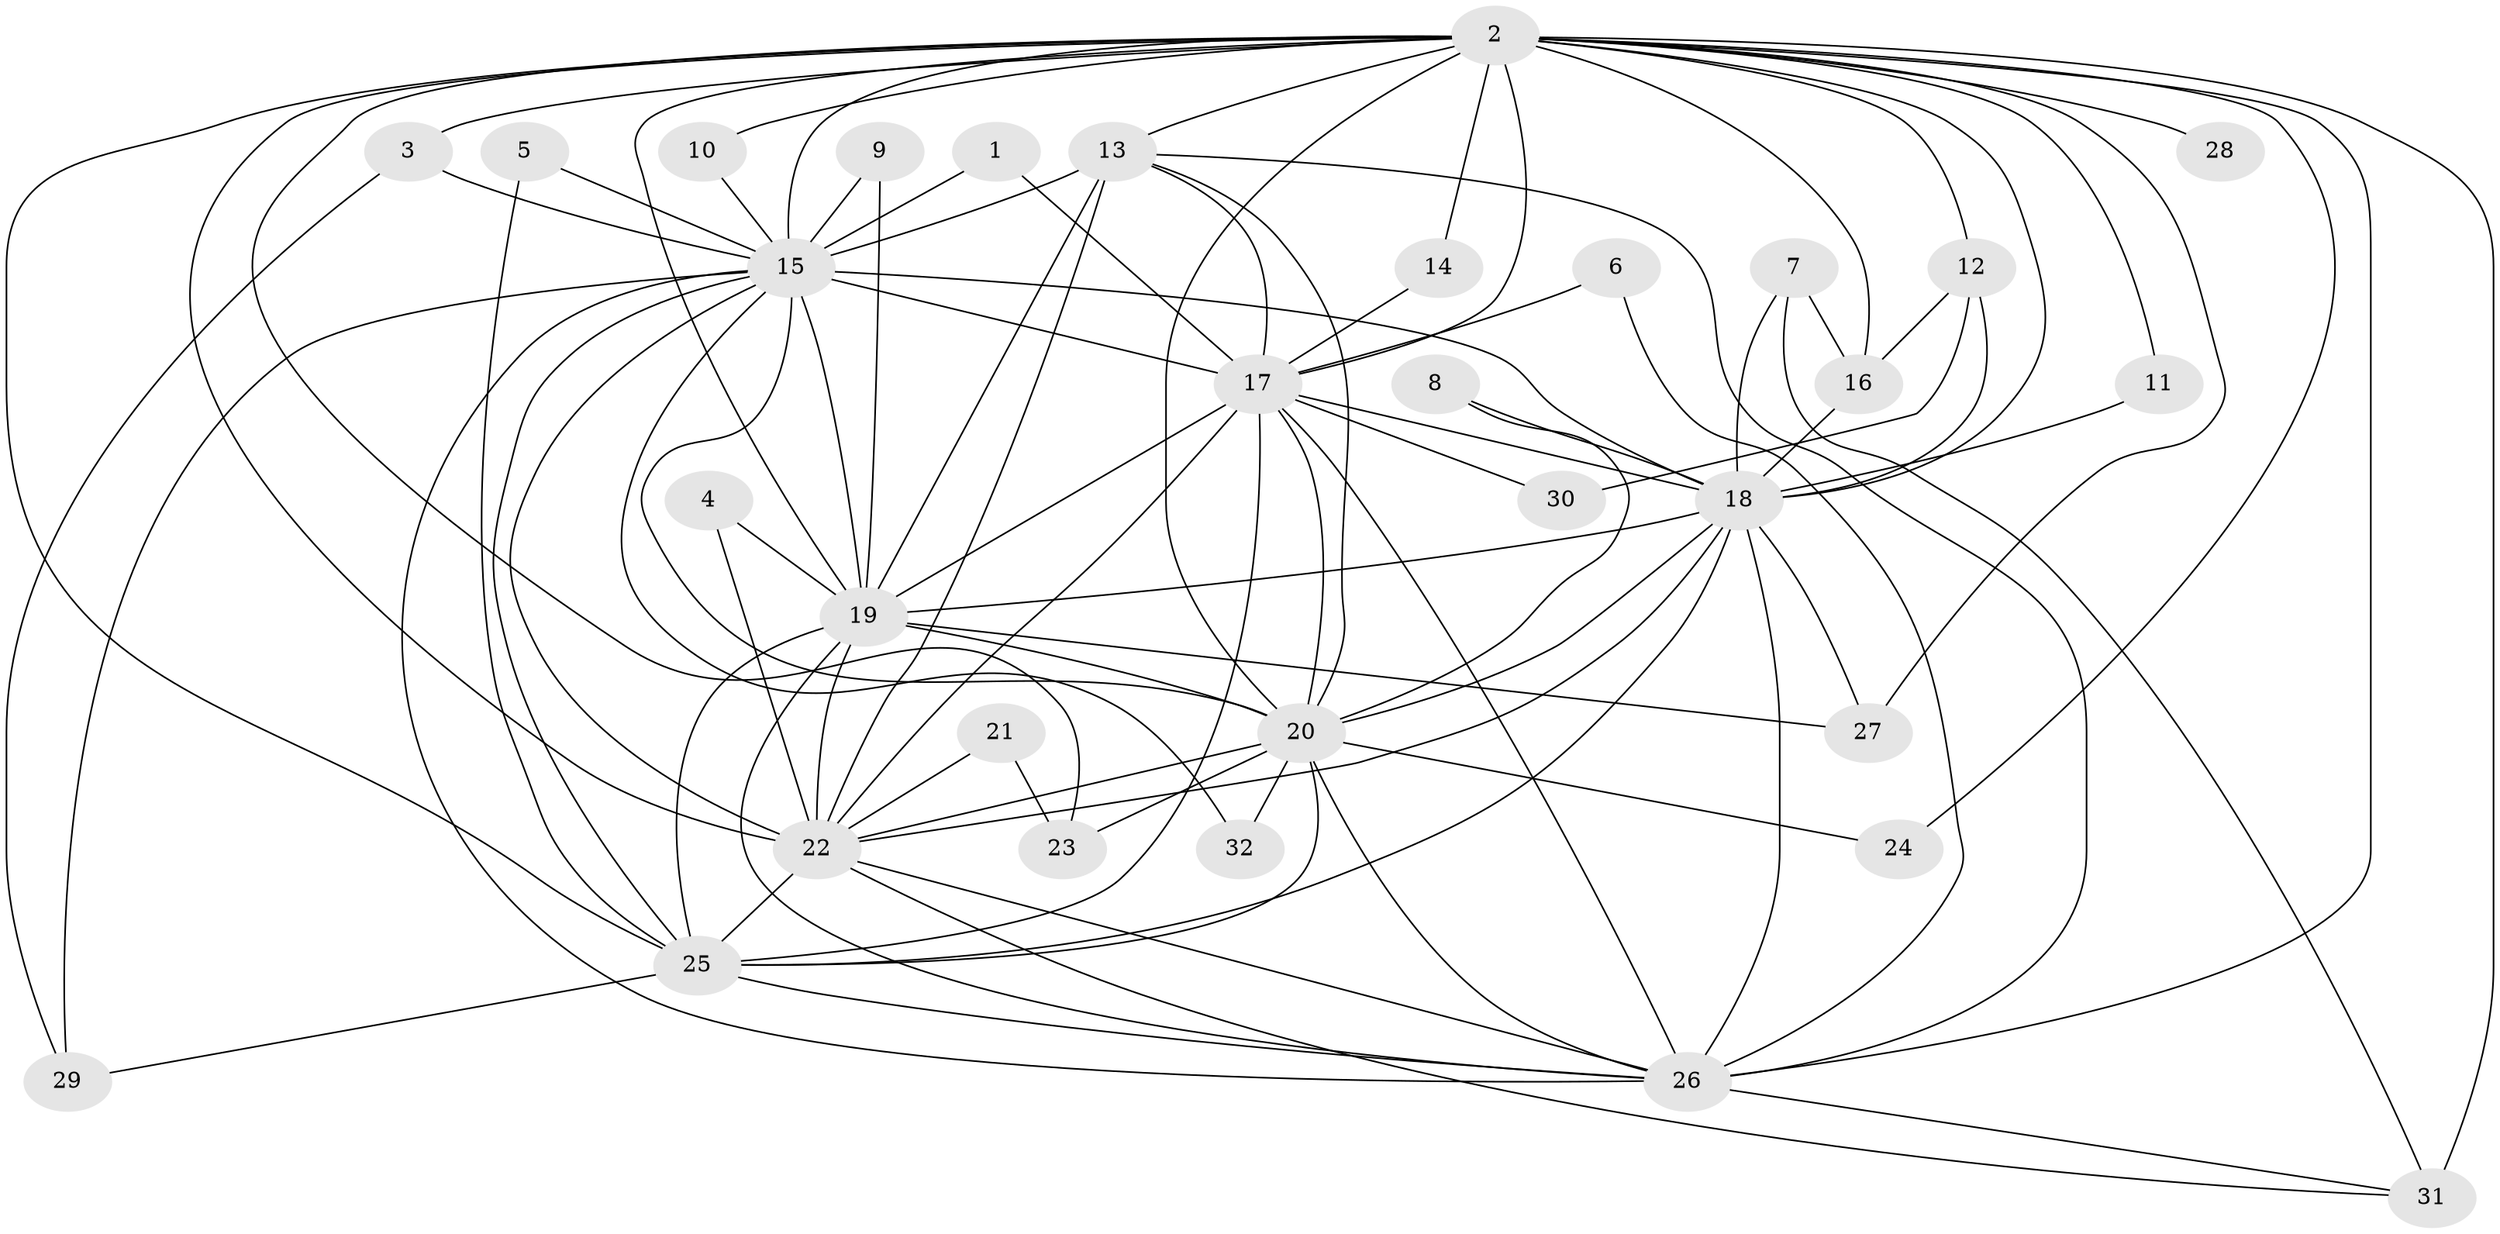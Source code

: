 // original degree distribution, {16: 0.031746031746031744, 22: 0.015873015873015872, 18: 0.031746031746031744, 21: 0.015873015873015872, 13: 0.031746031746031744, 14: 0.031746031746031744, 3: 0.23809523809523808, 5: 0.06349206349206349, 2: 0.5079365079365079, 4: 0.031746031746031744}
// Generated by graph-tools (version 1.1) at 2025/25/03/09/25 03:25:46]
// undirected, 32 vertices, 91 edges
graph export_dot {
graph [start="1"]
  node [color=gray90,style=filled];
  1;
  2;
  3;
  4;
  5;
  6;
  7;
  8;
  9;
  10;
  11;
  12;
  13;
  14;
  15;
  16;
  17;
  18;
  19;
  20;
  21;
  22;
  23;
  24;
  25;
  26;
  27;
  28;
  29;
  30;
  31;
  32;
  1 -- 15 [weight=2.0];
  1 -- 17 [weight=1.0];
  2 -- 3 [weight=1.0];
  2 -- 10 [weight=1.0];
  2 -- 11 [weight=1.0];
  2 -- 12 [weight=2.0];
  2 -- 13 [weight=1.0];
  2 -- 14 [weight=1.0];
  2 -- 15 [weight=2.0];
  2 -- 16 [weight=2.0];
  2 -- 17 [weight=2.0];
  2 -- 18 [weight=2.0];
  2 -- 19 [weight=2.0];
  2 -- 20 [weight=4.0];
  2 -- 22 [weight=2.0];
  2 -- 23 [weight=2.0];
  2 -- 24 [weight=1.0];
  2 -- 25 [weight=2.0];
  2 -- 26 [weight=3.0];
  2 -- 27 [weight=1.0];
  2 -- 28 [weight=2.0];
  2 -- 31 [weight=2.0];
  3 -- 15 [weight=1.0];
  3 -- 29 [weight=1.0];
  4 -- 19 [weight=1.0];
  4 -- 22 [weight=1.0];
  5 -- 15 [weight=1.0];
  5 -- 25 [weight=1.0];
  6 -- 17 [weight=2.0];
  6 -- 26 [weight=1.0];
  7 -- 16 [weight=1.0];
  7 -- 18 [weight=1.0];
  7 -- 31 [weight=1.0];
  8 -- 18 [weight=1.0];
  8 -- 20 [weight=1.0];
  9 -- 15 [weight=1.0];
  9 -- 19 [weight=1.0];
  10 -- 15 [weight=1.0];
  11 -- 18 [weight=1.0];
  12 -- 16 [weight=1.0];
  12 -- 18 [weight=1.0];
  12 -- 30 [weight=1.0];
  13 -- 15 [weight=1.0];
  13 -- 17 [weight=1.0];
  13 -- 19 [weight=1.0];
  13 -- 20 [weight=1.0];
  13 -- 22 [weight=1.0];
  13 -- 26 [weight=1.0];
  14 -- 17 [weight=1.0];
  15 -- 17 [weight=1.0];
  15 -- 18 [weight=1.0];
  15 -- 19 [weight=1.0];
  15 -- 20 [weight=1.0];
  15 -- 22 [weight=1.0];
  15 -- 25 [weight=1.0];
  15 -- 26 [weight=1.0];
  15 -- 29 [weight=1.0];
  15 -- 32 [weight=1.0];
  16 -- 18 [weight=2.0];
  17 -- 18 [weight=2.0];
  17 -- 19 [weight=1.0];
  17 -- 20 [weight=2.0];
  17 -- 22 [weight=1.0];
  17 -- 25 [weight=1.0];
  17 -- 26 [weight=1.0];
  17 -- 30 [weight=1.0];
  18 -- 19 [weight=1.0];
  18 -- 20 [weight=3.0];
  18 -- 22 [weight=1.0];
  18 -- 25 [weight=1.0];
  18 -- 26 [weight=1.0];
  18 -- 27 [weight=1.0];
  19 -- 20 [weight=2.0];
  19 -- 22 [weight=1.0];
  19 -- 25 [weight=1.0];
  19 -- 26 [weight=1.0];
  19 -- 27 [weight=1.0];
  20 -- 22 [weight=1.0];
  20 -- 23 [weight=3.0];
  20 -- 24 [weight=1.0];
  20 -- 25 [weight=2.0];
  20 -- 26 [weight=1.0];
  20 -- 32 [weight=1.0];
  21 -- 22 [weight=1.0];
  21 -- 23 [weight=1.0];
  22 -- 25 [weight=1.0];
  22 -- 26 [weight=1.0];
  22 -- 31 [weight=1.0];
  25 -- 26 [weight=2.0];
  25 -- 29 [weight=1.0];
  26 -- 31 [weight=1.0];
}
